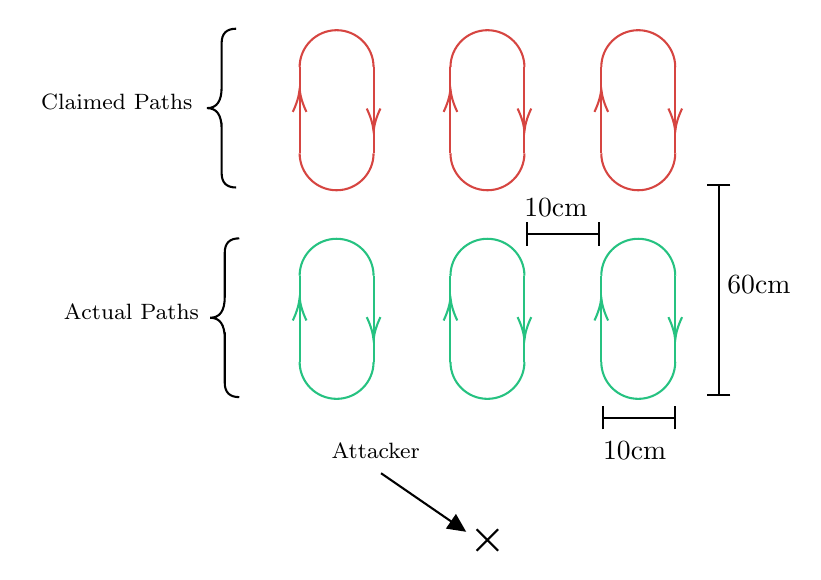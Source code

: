 

\tikzset{every picture/.style={line width=0.75pt}} %set default line width to 0.75pt        

\begin{tikzpicture}[x=0.75pt,y=0.75pt,yscale=-1,xscale=1]
%uncomment if require: \path (0,300); %set diagram left start at 0, and has height of 300

%Shape: Arc [id:dp0857149156348076] 
\draw  [draw opacity=0] (129.08,53.57) .. controls (129.08,53.57) and (129.08,53.57) .. (129.08,53.57) .. controls (129.08,43.74) and (137.06,35.76) .. (146.9,35.76) .. controls (156.74,35.76) and (164.71,43.74) .. (164.71,53.57) -- (146.9,53.57) -- cycle ; \draw  [color={rgb, 255:red, 214; green, 69; blue, 65 }  ,draw opacity=1 ] (129.08,53.57) .. controls (129.08,53.57) and (129.08,53.57) .. (129.08,53.57) .. controls (129.08,43.74) and (137.06,35.76) .. (146.9,35.76) .. controls (156.74,35.76) and (164.71,43.74) .. (164.71,53.57) ;  
%Straight Lines [id:da5322421522198548] 
\draw [color={rgb, 255:red, 214; green, 69; blue, 65 }  ,draw opacity=1 ]   (129.08,53.57) -- (129.08,95.07) ;
%Shape: Arc [id:dp2308989347294783] 
\draw  [draw opacity=0] (164.71,95.07) .. controls (164.71,95.07) and (164.71,95.07) .. (164.71,95.07) .. controls (164.71,104.91) and (156.74,112.88) .. (146.9,112.88) .. controls (137.06,112.88) and (129.08,104.91) .. (129.08,95.07) -- (146.9,95.07) -- cycle ; \draw  [color={rgb, 255:red, 214; green, 69; blue, 65 }  ,draw opacity=1 ] (164.71,95.07) .. controls (164.71,95.07) and (164.71,95.07) .. (164.71,95.07) .. controls (164.71,104.91) and (156.74,112.88) .. (146.9,112.88) .. controls (137.06,112.88) and (129.08,104.91) .. (129.08,95.07) ;  
%Straight Lines [id:da5629844829721629] 
\draw [color={rgb, 255:red, 214; green, 69; blue, 65 }  ,draw opacity=1 ]   (164.71,53.57) -- (164.71,95.07) ;

%Straight Lines [id:da6879257912498304] 
\draw [color={rgb, 255:red, 214; green, 69; blue, 65 }  ,draw opacity=1 ]   (129.08,84.45) -- (129.08,66.19) ;
\draw [shift={(129.08,64.19)}, rotate = 90] [color={rgb, 255:red, 214; green, 69; blue, 65 }  ,draw opacity=1 ][line width=0.75]    (10.93,-3.29) .. controls (6.95,-1.4) and (3.31,-0.3) .. (0,0) .. controls (3.31,0.3) and (6.95,1.4) .. (10.93,3.29)   ;
%Straight Lines [id:da78952208923761] 
\draw [color={rgb, 255:red, 214; green, 69; blue, 65 }  ,draw opacity=1 ]   (164.71,82.45) -- (164.71,64.19) ;
\draw [shift={(164.71,84.45)}, rotate = 270] [color={rgb, 255:red, 214; green, 69; blue, 65 }  ,draw opacity=1 ][line width=0.75]    (10.93,-3.29) .. controls (6.95,-1.4) and (3.31,-0.3) .. (0,0) .. controls (3.31,0.3) and (6.95,1.4) .. (10.93,3.29)   ;

%Shape: Arc [id:dp943258450102171] 
\draw  [draw opacity=0] (201.75,53.57) .. controls (201.75,43.74) and (209.73,35.76) .. (219.57,35.76) .. controls (229.41,35.76) and (237.39,43.74) .. (237.39,53.57) -- (219.57,53.57) -- cycle ; \draw  [color={rgb, 255:red, 214; green, 69; blue, 65 }  ,draw opacity=1 ] (201.75,53.57) .. controls (201.75,43.74) and (209.73,35.76) .. (219.57,35.76) .. controls (229.41,35.76) and (237.39,43.74) .. (237.39,53.57) ;  
%Straight Lines [id:da7460858686327427] 
\draw [color={rgb, 255:red, 214; green, 69; blue, 65 }  ,draw opacity=1 ]   (201.75,53.57) -- (201.75,95.07) ;
%Shape: Arc [id:dp7505919410049695] 
\draw  [draw opacity=0] (237.39,95.07) .. controls (237.39,104.91) and (229.41,112.88) .. (219.57,112.88) .. controls (209.73,112.88) and (201.75,104.91) .. (201.75,95.07) -- (219.57,95.07) -- cycle ; \draw  [color={rgb, 255:red, 214; green, 69; blue, 65 }  ,draw opacity=1 ] (237.39,95.07) .. controls (237.39,104.91) and (229.41,112.88) .. (219.57,112.88) .. controls (209.73,112.88) and (201.75,104.91) .. (201.75,95.07) ;  
%Straight Lines [id:da5413783734225774] 
\draw [color={rgb, 255:red, 214; green, 69; blue, 65 }  ,draw opacity=1 ]   (237.39,53.57) -- (237.39,95.07) ;

%Straight Lines [id:da6345338713179298] 
\draw [color={rgb, 255:red, 214; green, 69; blue, 65 }  ,draw opacity=1 ]   (201.75,84.45) -- (201.75,66.19) ;
\draw [shift={(201.75,64.19)}, rotate = 90] [color={rgb, 255:red, 214; green, 69; blue, 65 }  ,draw opacity=1 ][line width=0.75]    (10.93,-3.29) .. controls (6.95,-1.4) and (3.31,-0.3) .. (0,0) .. controls (3.31,0.3) and (6.95,1.4) .. (10.93,3.29)   ;
%Straight Lines [id:da7349959112756272] 
\draw [color={rgb, 255:red, 214; green, 69; blue, 65 }  ,draw opacity=1 ]   (237.39,82.45) -- (237.39,64.19) ;
\draw [shift={(237.39,84.45)}, rotate = 270] [color={rgb, 255:red, 214; green, 69; blue, 65 }  ,draw opacity=1 ][line width=0.75]    (10.93,-3.29) .. controls (6.95,-1.4) and (3.31,-0.3) .. (0,0) .. controls (3.31,0.3) and (6.95,1.4) .. (10.93,3.29)   ;

%Shape: Arc [id:dp4454600887945992] 
\draw  [draw opacity=0] (274.42,53.57) .. controls (274.42,43.74) and (282.39,35.76) .. (292.23,35.76) .. controls (302.07,35.76) and (310.05,43.74) .. (310.05,53.57) -- (292.23,53.57) -- cycle ; \draw  [color={rgb, 255:red, 214; green, 69; blue, 65 }  ,draw opacity=1 ] (274.42,53.57) .. controls (274.42,43.74) and (282.39,35.76) .. (292.23,35.76) .. controls (302.07,35.76) and (310.05,43.74) .. (310.05,53.57) ;  
%Straight Lines [id:da3535450240320428] 
\draw [color={rgb, 255:red, 214; green, 69; blue, 65 }  ,draw opacity=1 ]   (274.42,53.57) -- (274.42,95.07) ;
%Shape: Arc [id:dp07519283691274281] 
\draw  [draw opacity=0] (310.05,95.07) .. controls (310.05,104.91) and (302.07,112.88) .. (292.23,112.88) .. controls (282.39,112.88) and (274.42,104.91) .. (274.42,95.07) -- (292.23,95.07) -- cycle ; \draw  [color={rgb, 255:red, 214; green, 69; blue, 65 }  ,draw opacity=1 ] (310.05,95.07) .. controls (310.05,104.91) and (302.07,112.88) .. (292.23,112.88) .. controls (282.39,112.88) and (274.42,104.91) .. (274.42,95.07) ;  
%Straight Lines [id:da4596754592263743] 
\draw [color={rgb, 255:red, 214; green, 69; blue, 65 }  ,draw opacity=1 ]   (310.05,53.57) -- (310.05,95.07) ;

%Straight Lines [id:da4148525058433936] 
\draw [color={rgb, 255:red, 214; green, 69; blue, 65 }  ,draw opacity=1 ]   (274.42,84.45) -- (274.42,66.19) ;
\draw [shift={(274.42,64.19)}, rotate = 90] [color={rgb, 255:red, 214; green, 69; blue, 65 }  ,draw opacity=1 ][line width=0.75]    (10.93,-3.29) .. controls (6.95,-1.4) and (3.31,-0.3) .. (0,0) .. controls (3.31,0.3) and (6.95,1.4) .. (10.93,3.29)   ;
%Straight Lines [id:da40569561359945716] 
\draw [color={rgb, 255:red, 214; green, 69; blue, 65 }  ,draw opacity=1 ]   (310.05,82.45) -- (310.05,64.19) ;
\draw [shift={(310.05,84.45)}, rotate = 270] [color={rgb, 255:red, 214; green, 69; blue, 65 }  ,draw opacity=1 ][line width=0.75]    (10.93,-3.29) .. controls (6.95,-1.4) and (3.31,-0.3) .. (0,0) .. controls (3.31,0.3) and (6.95,1.4) .. (10.93,3.29)   ;


%Shape: Arc [id:dp9600264214104561] 
\draw  [draw opacity=0] (129.08,154.07) .. controls (129.08,154.07) and (129.08,154.07) .. (129.08,154.07) .. controls (129.08,144.24) and (137.06,136.26) .. (146.9,136.26) .. controls (156.74,136.26) and (164.71,144.24) .. (164.71,154.07) -- (146.9,154.07) -- cycle ; \draw  [color={rgb, 255:red, 38; green, 194; blue, 129 }  ,draw opacity=1 ] (129.08,154.07) .. controls (129.08,154.07) and (129.08,154.07) .. (129.08,154.07) .. controls (129.08,144.24) and (137.06,136.26) .. (146.9,136.26) .. controls (156.74,136.26) and (164.71,144.24) .. (164.71,154.07) ;  
%Straight Lines [id:da06283910895753198] 
\draw [color={rgb, 255:red, 38; green, 194; blue, 129 }  ,draw opacity=1 ]   (129.08,154.07) -- (129.08,195.57) ;
%Shape: Arc [id:dp8022390792858354] 
\draw  [draw opacity=0] (164.71,195.57) .. controls (164.71,195.57) and (164.71,195.57) .. (164.71,195.57) .. controls (164.71,205.41) and (156.74,213.38) .. (146.9,213.38) .. controls (137.06,213.38) and (129.08,205.41) .. (129.08,195.57) -- (146.9,195.57) -- cycle ; \draw  [color={rgb, 255:red, 38; green, 194; blue, 129 }  ,draw opacity=1 ] (164.71,195.57) .. controls (164.71,195.57) and (164.71,195.57) .. (164.71,195.57) .. controls (164.71,205.41) and (156.74,213.38) .. (146.9,213.38) .. controls (137.06,213.38) and (129.08,205.41) .. (129.08,195.57) ;  
%Straight Lines [id:da5702202677205794] 
\draw [color={rgb, 255:red, 38; green, 194; blue, 129 }  ,draw opacity=1 ]   (164.71,154.07) -- (164.71,195.57) ;

%Straight Lines [id:da5596372875774243] 
\draw [color={rgb, 255:red, 38; green, 194; blue, 129 }  ,draw opacity=1 ]   (129.08,184.95) -- (129.08,166.69) ;
\draw [shift={(129.08,164.69)}, rotate = 90] [color={rgb, 255:red, 38; green, 194; blue, 129 }  ,draw opacity=1 ][line width=0.75]    (10.93,-3.29) .. controls (6.95,-1.4) and (3.31,-0.3) .. (0,0) .. controls (3.31,0.3) and (6.95,1.4) .. (10.93,3.29)   ;
%Straight Lines [id:da4662112490696484] 
\draw [color={rgb, 255:red, 38; green, 194; blue, 129 }  ,draw opacity=1 ]   (164.71,182.95) -- (164.71,164.69) ;
\draw [shift={(164.71,184.95)}, rotate = 270] [color={rgb, 255:red, 38; green, 194; blue, 129 }  ,draw opacity=1 ][line width=0.75]    (10.93,-3.29) .. controls (6.95,-1.4) and (3.31,-0.3) .. (0,0) .. controls (3.31,0.3) and (6.95,1.4) .. (10.93,3.29)   ;

%Shape: Arc [id:dp4562159985401648] 
\draw  [draw opacity=0] (201.75,154.07) .. controls (201.75,144.24) and (209.73,136.26) .. (219.57,136.26) .. controls (229.41,136.26) and (237.39,144.24) .. (237.39,154.07) -- (219.57,154.07) -- cycle ; \draw  [color={rgb, 255:red, 38; green, 194; blue, 129 }  ,draw opacity=1 ] (201.75,154.07) .. controls (201.75,144.24) and (209.73,136.26) .. (219.57,136.26) .. controls (229.41,136.26) and (237.39,144.24) .. (237.39,154.07) ;  
%Straight Lines [id:da19157667291963465] 
\draw [color={rgb, 255:red, 38; green, 194; blue, 129 }  ,draw opacity=1 ]   (201.75,154.07) -- (201.75,195.57) ;
%Shape: Arc [id:dp13013570223308513] 
\draw  [draw opacity=0] (237.39,195.57) .. controls (237.39,205.41) and (229.41,213.38) .. (219.57,213.38) .. controls (209.73,213.38) and (201.75,205.41) .. (201.75,195.57) -- (219.57,195.57) -- cycle ; \draw  [color={rgb, 255:red, 38; green, 194; blue, 129 }  ,draw opacity=1 ] (237.39,195.57) .. controls (237.39,205.41) and (229.41,213.38) .. (219.57,213.38) .. controls (209.73,213.38) and (201.75,205.41) .. (201.75,195.57) ;  
%Straight Lines [id:da19897438711687387] 
\draw [color={rgb, 255:red, 38; green, 194; blue, 129 }  ,draw opacity=1 ]   (237.39,154.07) -- (237.39,195.57) ;

%Straight Lines [id:da9802863492139731] 
\draw [color={rgb, 255:red, 38; green, 194; blue, 129 }  ,draw opacity=1 ]   (201.75,184.95) -- (201.75,166.69) ;
\draw [shift={(201.75,164.69)}, rotate = 90] [color={rgb, 255:red, 38; green, 194; blue, 129 }  ,draw opacity=1 ][line width=0.75]    (10.93,-3.29) .. controls (6.95,-1.4) and (3.31,-0.3) .. (0,0) .. controls (3.31,0.3) and (6.95,1.4) .. (10.93,3.29)   ;
%Straight Lines [id:da7197586821158186] 
\draw [color={rgb, 255:red, 38; green, 194; blue, 129 }  ,draw opacity=1 ]   (237.39,182.95) -- (237.39,164.69) ;
\draw [shift={(237.39,184.95)}, rotate = 270] [color={rgb, 255:red, 38; green, 194; blue, 129 }  ,draw opacity=1 ][line width=0.75]    (10.93,-3.29) .. controls (6.95,-1.4) and (3.31,-0.3) .. (0,0) .. controls (3.31,0.3) and (6.95,1.4) .. (10.93,3.29)   ;

%Shape: Arc [id:dp10249254547785802] 
\draw  [draw opacity=0] (274.42,154.07) .. controls (274.42,144.24) and (282.39,136.26) .. (292.23,136.26) .. controls (302.07,136.26) and (310.05,144.24) .. (310.05,154.07) -- (292.23,154.07) -- cycle ; \draw  [color={rgb, 255:red, 38; green, 194; blue, 129 }  ,draw opacity=1 ] (274.42,154.07) .. controls (274.42,144.24) and (282.39,136.26) .. (292.23,136.26) .. controls (302.07,136.26) and (310.05,144.24) .. (310.05,154.07) ;  
%Straight Lines [id:da6620574809946163] 
\draw [color={rgb, 255:red, 38; green, 194; blue, 129 }  ,draw opacity=1 ]   (274.42,154.07) -- (274.42,195.57) ;
%Shape: Arc [id:dp24299270541262064] 
\draw  [draw opacity=0] (310.05,195.57) .. controls (310.05,205.41) and (302.07,213.38) .. (292.23,213.38) .. controls (282.39,213.38) and (274.42,205.41) .. (274.42,195.57) -- (292.23,195.57) -- cycle ; \draw  [color={rgb, 255:red, 38; green, 194; blue, 129 }  ,draw opacity=1 ] (310.05,195.57) .. controls (310.05,205.41) and (302.07,213.38) .. (292.23,213.38) .. controls (282.39,213.38) and (274.42,205.41) .. (274.42,195.57) ;  
%Straight Lines [id:da3864874791920556] 
\draw [color={rgb, 255:red, 38; green, 194; blue, 129 }  ,draw opacity=1 ]   (310.05,154.07) -- (310.05,195.57) ;

%Straight Lines [id:da1738578603941392] 
\draw [color={rgb, 255:red, 38; green, 194; blue, 129 }  ,draw opacity=1 ]   (274.42,184.95) -- (274.42,166.69) ;
\draw [shift={(274.42,164.69)}, rotate = 90] [color={rgb, 255:red, 38; green, 194; blue, 129 }  ,draw opacity=1 ][line width=0.75]    (10.93,-3.29) .. controls (6.95,-1.4) and (3.31,-0.3) .. (0,0) .. controls (3.31,0.3) and (6.95,1.4) .. (10.93,3.29)   ;
%Straight Lines [id:da25617957855500695] 
\draw [color={rgb, 255:red, 38; green, 194; blue, 129 }  ,draw opacity=1 ]   (310.05,182.95) -- (310.05,164.69) ;
\draw [shift={(310.05,184.95)}, rotate = 270] [color={rgb, 255:red, 38; green, 194; blue, 129 }  ,draw opacity=1 ][line width=0.75]    (10.93,-3.29) .. controls (6.95,-1.4) and (3.31,-0.3) .. (0,0) .. controls (3.31,0.3) and (6.95,1.4) .. (10.93,3.29)   ;


%Straight Lines [id:da7311650809062149] 
\draw    (168.32,249.22) -- (206.85,275.72) ;
\draw [shift={(209.32,277.42)}, rotate = 214.52] [fill={rgb, 255:red, 0; green, 0; blue, 0 }  ][line width=0.08]  [draw opacity=0] (8.93,-4.29) -- (0,0) -- (8.93,4.29) -- cycle    ;
\draw   (214.4,276.22) -- (224.73,286.55)(224.73,276.22) -- (214.4,286.55) ;
%Shape: Brace [id:dp07511868864199678] 
\draw   (98.5,35.05) .. controls (93.83,35.05) and (91.5,37.38) .. (91.5,42.05) -- (91.5,63.3) .. controls (91.5,69.97) and (89.17,73.3) .. (84.5,73.3) .. controls (89.17,73.3) and (91.5,76.63) .. (91.5,83.3)(91.5,80.3) -- (91.5,104.55) .. controls (91.5,109.22) and (93.83,111.55) .. (98.5,111.55) ;
%Shape: Brace [id:dp4089807154309404] 
\draw   (100,136.05) .. controls (95.33,136.05) and (93,138.38) .. (93,143.05) -- (93,164.3) .. controls (93,170.97) and (90.67,174.3) .. (86,174.3) .. controls (90.67,174.3) and (93,177.63) .. (93,184.3)(93,181.3) -- (93,205.55) .. controls (93,210.22) and (95.33,212.55) .. (100,212.55) ;
%Straight Lines [id:da47101957924875837] 
\draw    (331.08,110.49) -- (331.08,211.68) ;
\draw [shift={(331.08,211.68)}, rotate = 270] [color={rgb, 255:red, 0; green, 0; blue, 0 }  ][line width=0.75]    (0,5.59) -- (0,-5.59)   ;
\draw [shift={(331.08,110.49)}, rotate = 270] [color={rgb, 255:red, 0; green, 0; blue, 0 }  ][line width=0.75]    (0,5.59) -- (0,-5.59)   ;
%Straight Lines [id:da6528183750796981] 
\draw    (310,222.55) -- (275.43,222.55) ;
\draw [shift={(275.43,222.55)}, rotate = 360] [color={rgb, 255:red, 0; green, 0; blue, 0 }  ][line width=0.75]    (0,5.59) -- (0,-5.59)   ;
\draw [shift={(310,222.55)}, rotate = 360] [color={rgb, 255:red, 0; green, 0; blue, 0 }  ][line width=0.75]    (0,5.59) -- (0,-5.59)   ;
%Straight Lines [id:da7816637873993619] 
\draw    (273.4,133.95) -- (238.83,133.95) ;
\draw [shift={(238.83,133.95)}, rotate = 360] [color={rgb, 255:red, 0; green, 0; blue, 0 }  ][line width=0.75]    (0,5.59) -- (0,-5.59)   ;
\draw [shift={(273.4,133.95)}, rotate = 360] [color={rgb, 255:red, 0; green, 0; blue, 0 }  ][line width=0.75]    (0,5.59) -- (0,-5.59)   ;

% Text Node
\draw (143.02,233.16) node [anchor=north west][inner sep=0.75pt]   [align=left] {{\footnotesize Attacker}};
% Text Node
\draw (14,166.16) node [anchor=north west][inner sep=0.75pt]   [align=left] {{\footnotesize Actual Paths}};
% Text Node
\draw (3,65.16) node [anchor=north west][inner sep=0.75pt]   [align=left] {{\footnotesize Claimed Paths}};
% Text Node
\draw (333.68,152.58) node [anchor=north west][inner sep=0.75pt]   [align=left] {60cm};
% Text Node
\draw (273.82,232.28) node [anchor=north west][inner sep=0.75pt]   [align=left] {10cm};
% Text Node
\draw (235.82,115.56) node [anchor=north west][inner sep=0.75pt]   [align=left] {10cm};


\end{tikzpicture}
